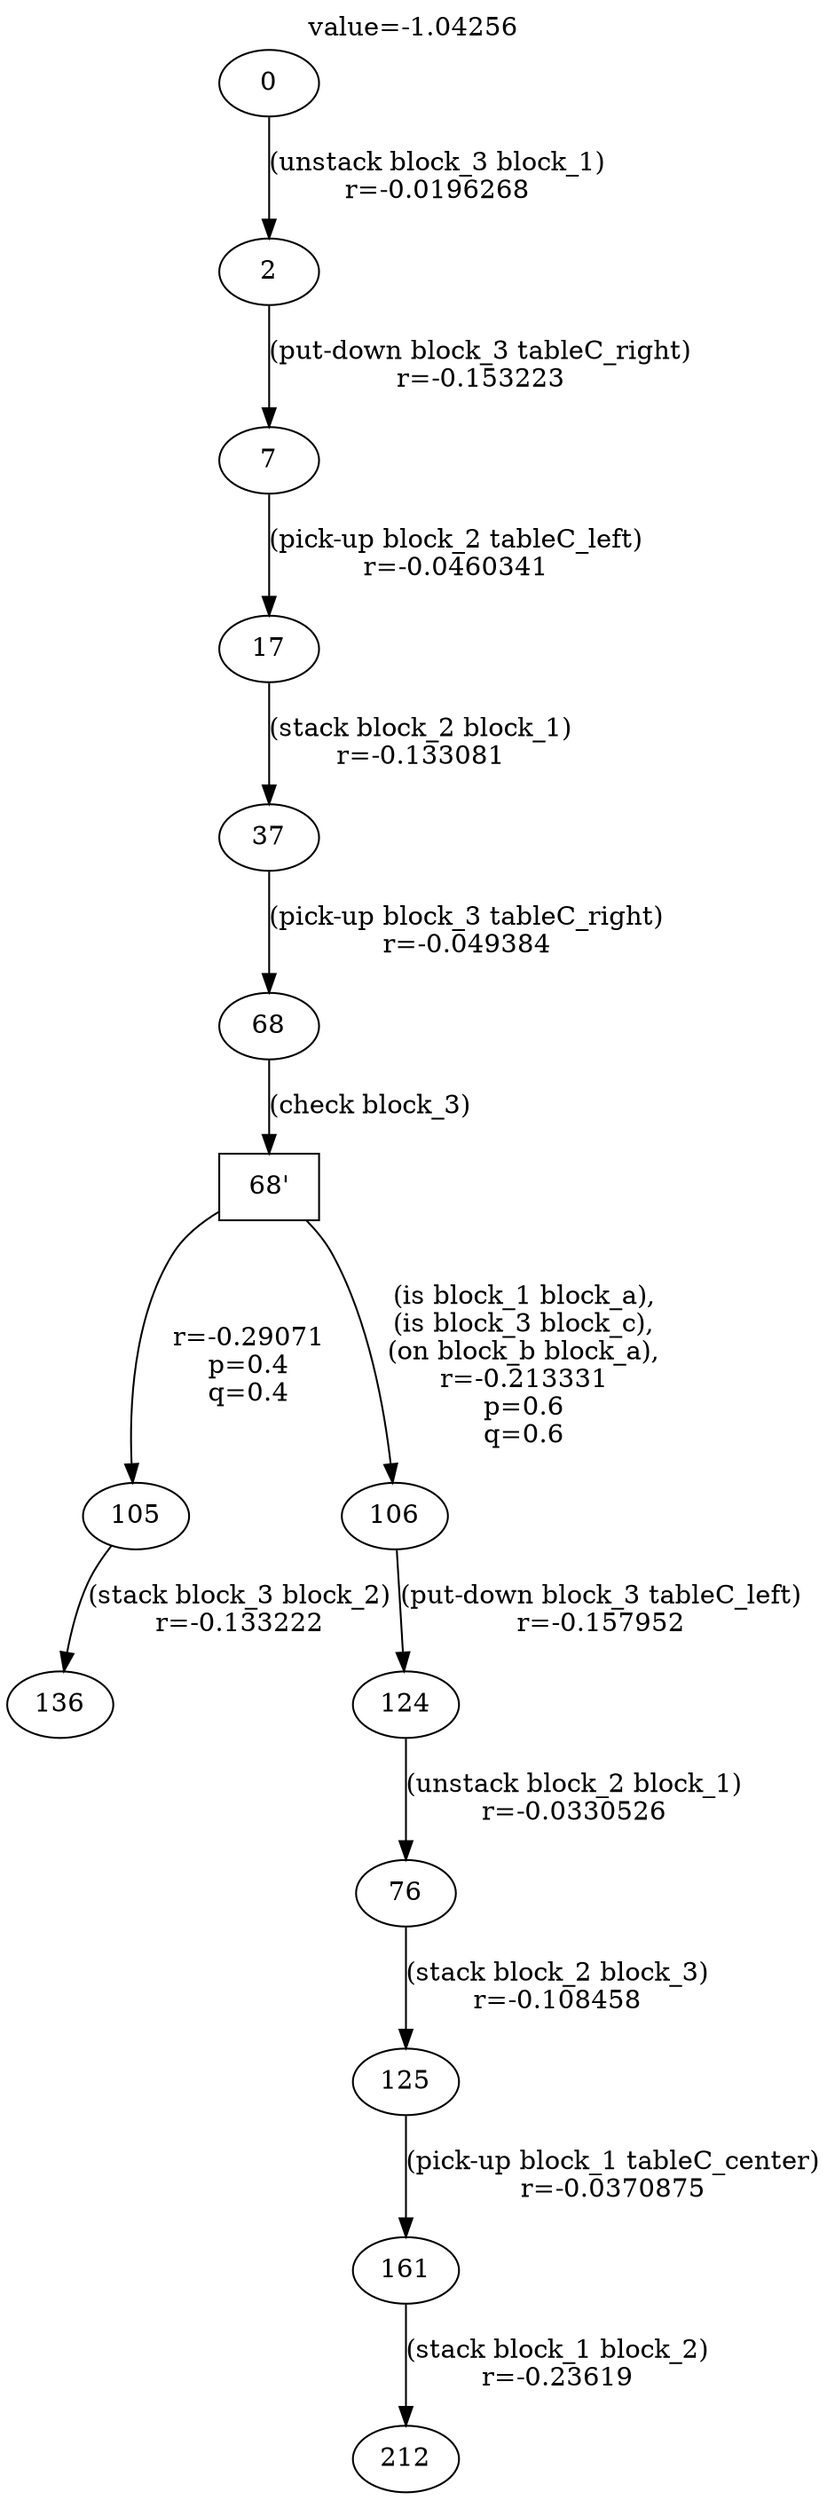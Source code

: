 digraph g{
label="value=-1.04256"
labelloc=top
0->2 [ label="(unstack block_3 block_1)
r=-0.0196268" ];
2->7 [ label="(put-down block_3 tableC_right)
r=-0.153223" ];
7->17 [ label="(pick-up block_2 tableC_left)
r=-0.0460341" ];
17->37 [ label="(stack block_2 block_1)
r=-0.133081" ];
37->68 [ label="(pick-up block_3 tableC_right)
r=-0.049384" ];
"68'" [ shape=box ] ;
68->"68'" [ label="(check block_3)" ];
"68'"->105 [ label="
r=-0.29071
p=0.4
q=0.4" ];
105->136 [ label="(stack block_3 block_2)
r=-0.133222" ];
"68'"->106 [ label="
(is block_1 block_a),
(is block_3 block_c),
(on block_b block_a),
r=-0.213331
p=0.6
q=0.6" ];
106->124 [ label="(put-down block_3 tableC_left)
r=-0.157952" ];
124->76 [ label="(unstack block_2 block_1)
r=-0.0330526" ];
76->125 [ label="(stack block_2 block_3)
r=-0.108458" ];
125->161 [ label="(pick-up block_1 tableC_center)
r=-0.0370875" ];
161->212 [ label="(stack block_1 block_2)
r=-0.23619" ];
}
